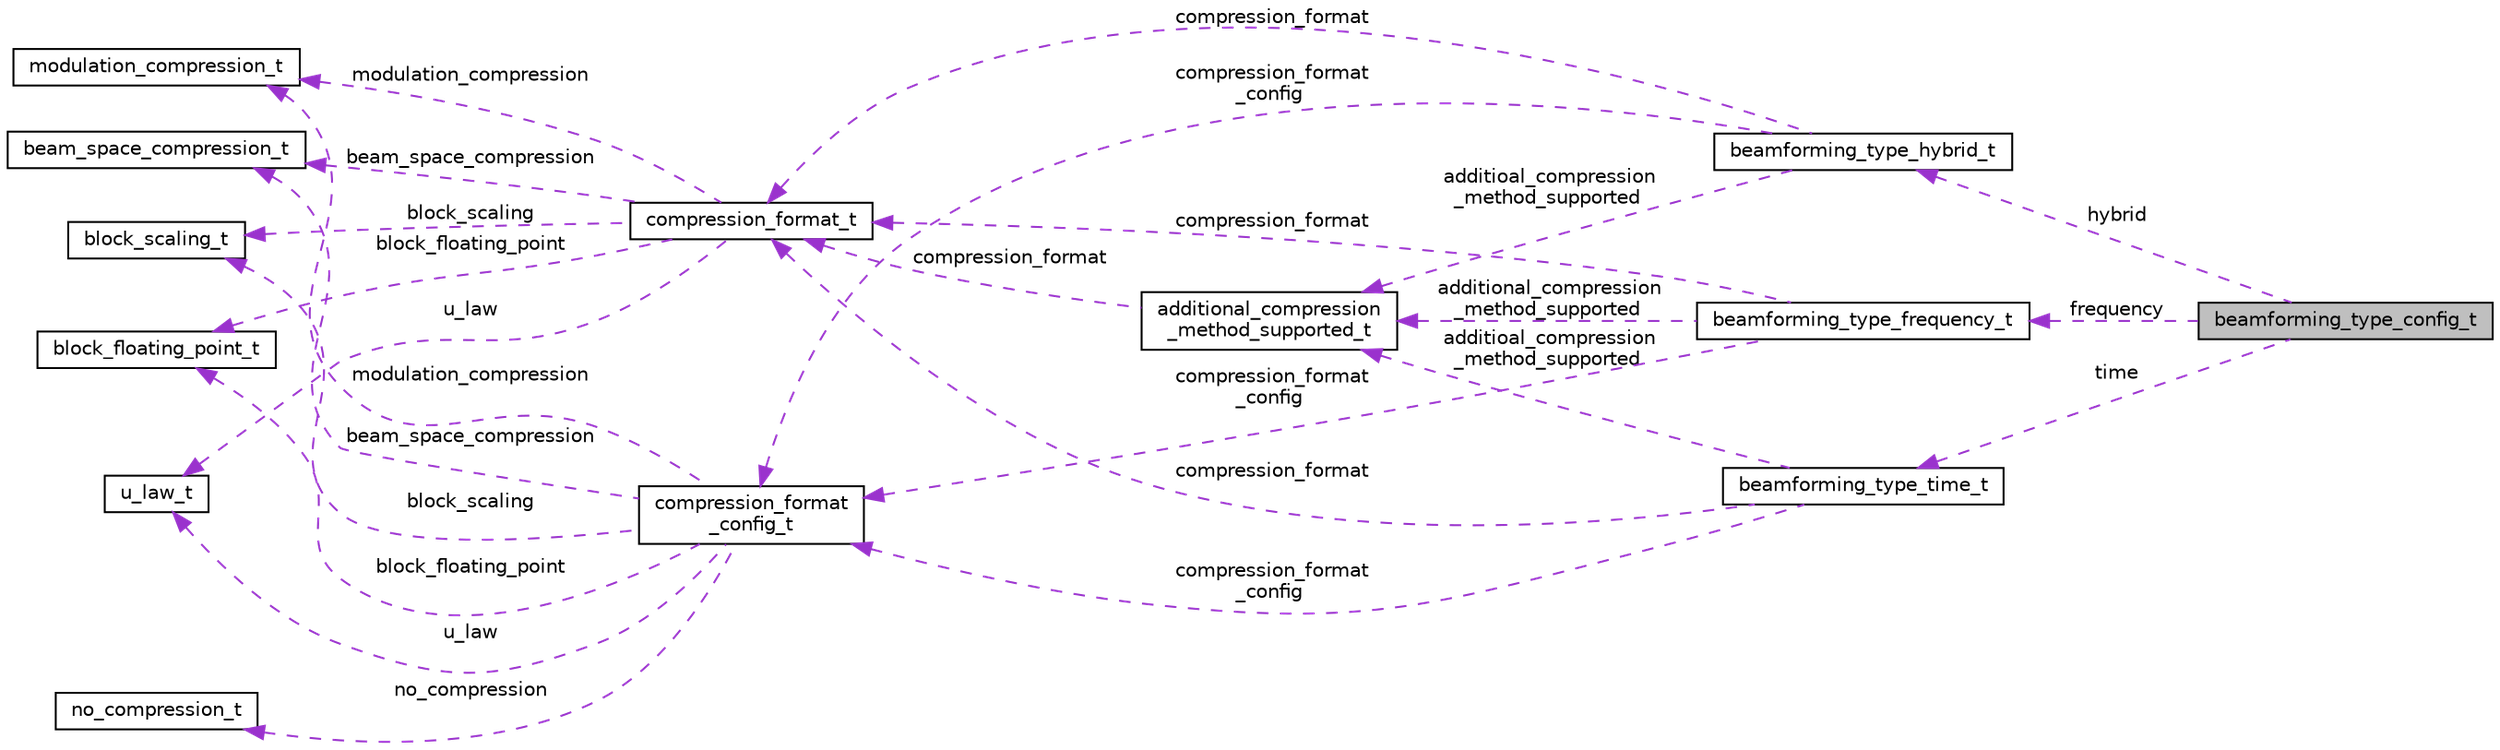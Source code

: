 digraph "beamforming_type_config_t"
{
 // LATEX_PDF_SIZE
  bgcolor="transparent";
  edge [fontname="Helvetica",fontsize="10",labelfontname="Helvetica",labelfontsize="10"];
  node [fontname="Helvetica",fontsize="10",shape=record];
  rankdir="LR";
  Node1 [label="beamforming_type_config_t",height=0.2,width=0.4,color="black", fillcolor="grey75", style="filled", fontcolor="black",tooltip=" "];
  Node2 -> Node1 [dir="back",color="darkorchid3",fontsize="10",style="dashed",label=" time" ,fontname="Helvetica"];
  Node2 [label="beamforming_type_time_t",height=0.2,width=0.4,color="black",URL="$EvenstarBeamforming_8h.html#structbeamforming__type__time__t",tooltip="Struct containing beamforming configuration data for time spectrum usage."];
  Node3 -> Node2 [dir="back",color="darkorchid3",fontsize="10",style="dashed",label=" compression_format" ,fontname="Helvetica"];
  Node3 [label="compression_format_t",height=0.2,width=0.4,color="black",URL="$EvenstarCompression_8h.html#unioncompression__format__t",tooltip=" "];
  Node4 -> Node3 [dir="back",color="darkorchid3",fontsize="10",style="dashed",label=" beam_space_compression" ,fontname="Helvetica"];
  Node4 [label="beam_space_compression_t",height=0.2,width=0.4,color="black",URL="$EvenstarCompression_8h.html#structbeam__space__compression__t",tooltip=" "];
  Node5 -> Node3 [dir="back",color="darkorchid3",fontsize="10",style="dashed",label=" block_scaling" ,fontname="Helvetica"];
  Node5 [label="block_scaling_t",height=0.2,width=0.4,color="black",URL="$EvenstarCompression_8h.html#structblock__scaling__t",tooltip=" "];
  Node6 -> Node3 [dir="back",color="darkorchid3",fontsize="10",style="dashed",label=" u_law" ,fontname="Helvetica"];
  Node6 [label="u_law_t",height=0.2,width=0.4,color="black",URL="$EvenstarCompression_8h.html#structu__law__t",tooltip=" "];
  Node7 -> Node3 [dir="back",color="darkorchid3",fontsize="10",style="dashed",label=" block_floating_point" ,fontname="Helvetica"];
  Node7 [label="block_floating_point_t",height=0.2,width=0.4,color="black",URL="$EvenstarCompression_8h.html#structblock__floating__point__t",tooltip=" "];
  Node8 -> Node3 [dir="back",color="darkorchid3",fontsize="10",style="dashed",label=" modulation_compression" ,fontname="Helvetica"];
  Node8 [label="modulation_compression_t",height=0.2,width=0.4,color="black",URL="$EvenstarCompression_8h.html#structmodulation__compression__t",tooltip=" "];
  Node9 -> Node2 [dir="back",color="darkorchid3",fontsize="10",style="dashed",label=" additioal_compression\l_method_supported" ,fontname="Helvetica"];
  Node9 [label="additional_compression\l_method_supported_t",height=0.2,width=0.4,color="black",URL="$EvenstarCompression_8h.html#structadditional__compression__method__supported__t",tooltip=" "];
  Node3 -> Node9 [dir="back",color="darkorchid3",fontsize="10",style="dashed",label=" compression_format" ,fontname="Helvetica"];
  Node10 -> Node2 [dir="back",color="darkorchid3",fontsize="10",style="dashed",label=" compression_format\l_config" ,fontname="Helvetica"];
  Node10 [label="compression_format\l_config_t",height=0.2,width=0.4,color="black",URL="$EvenstarCompression_8h.html#unioncompression__format__config__t",tooltip=" "];
  Node4 -> Node10 [dir="back",color="darkorchid3",fontsize="10",style="dashed",label=" beam_space_compression" ,fontname="Helvetica"];
  Node5 -> Node10 [dir="back",color="darkorchid3",fontsize="10",style="dashed",label=" block_scaling" ,fontname="Helvetica"];
  Node11 -> Node10 [dir="back",color="darkorchid3",fontsize="10",style="dashed",label=" no_compression" ,fontname="Helvetica"];
  Node11 [label="no_compression_t",height=0.2,width=0.4,color="black",URL="$EvenstarCompression_8h.html#structno__compression__t",tooltip=" "];
  Node6 -> Node10 [dir="back",color="darkorchid3",fontsize="10",style="dashed",label=" u_law" ,fontname="Helvetica"];
  Node7 -> Node10 [dir="back",color="darkorchid3",fontsize="10",style="dashed",label=" block_floating_point" ,fontname="Helvetica"];
  Node8 -> Node10 [dir="back",color="darkorchid3",fontsize="10",style="dashed",label=" modulation_compression" ,fontname="Helvetica"];
  Node12 -> Node1 [dir="back",color="darkorchid3",fontsize="10",style="dashed",label=" hybrid" ,fontname="Helvetica"];
  Node12 [label="beamforming_type_hybrid_t",height=0.2,width=0.4,color="black",URL="$EvenstarBeamforming_8h.html#structbeamforming__type__hybrid__t",tooltip="Contains beamforming configuration data for hybrid spectrum usage."];
  Node3 -> Node12 [dir="back",color="darkorchid3",fontsize="10",style="dashed",label=" compression_format" ,fontname="Helvetica"];
  Node9 -> Node12 [dir="back",color="darkorchid3",fontsize="10",style="dashed",label=" additioal_compression\l_method_supported" ,fontname="Helvetica"];
  Node10 -> Node12 [dir="back",color="darkorchid3",fontsize="10",style="dashed",label=" compression_format\l_config" ,fontname="Helvetica"];
  Node13 -> Node1 [dir="back",color="darkorchid3",fontsize="10",style="dashed",label=" frequency" ,fontname="Helvetica"];
  Node13 [label="beamforming_type_frequency_t",height=0.2,width=0.4,color="black",URL="$EvenstarBeamforming_8h.html#structbeamforming__type__frequency__t",tooltip="Struct containing beamforming configuration data for frequency spectrum usage."];
  Node3 -> Node13 [dir="back",color="darkorchid3",fontsize="10",style="dashed",label=" compression_format" ,fontname="Helvetica"];
  Node9 -> Node13 [dir="back",color="darkorchid3",fontsize="10",style="dashed",label=" additional_compression\l_method_supported" ,fontname="Helvetica"];
  Node10 -> Node13 [dir="back",color="darkorchid3",fontsize="10",style="dashed",label=" compression_format\l_config" ,fontname="Helvetica"];
}
